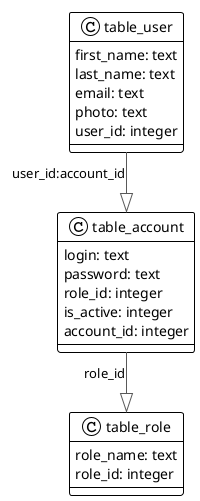@startuml

!theme plain
top to bottom direction
skinparam linetype ortho

class table_account {
   login: text
   password: text
   role_id: integer
   is_active: integer
   account_id: integer
}
class table_role {
   role_name: text
   role_id: integer
}
class table_user {
   first_name: text
   last_name: text
   email: text
   photo: text
   user_id: integer
}

table_account  -[#595959,plain]-^  table_role    : "role_id"
table_user     -[#595959,plain]-^  table_account : "user_id:account_id"
@enduml
